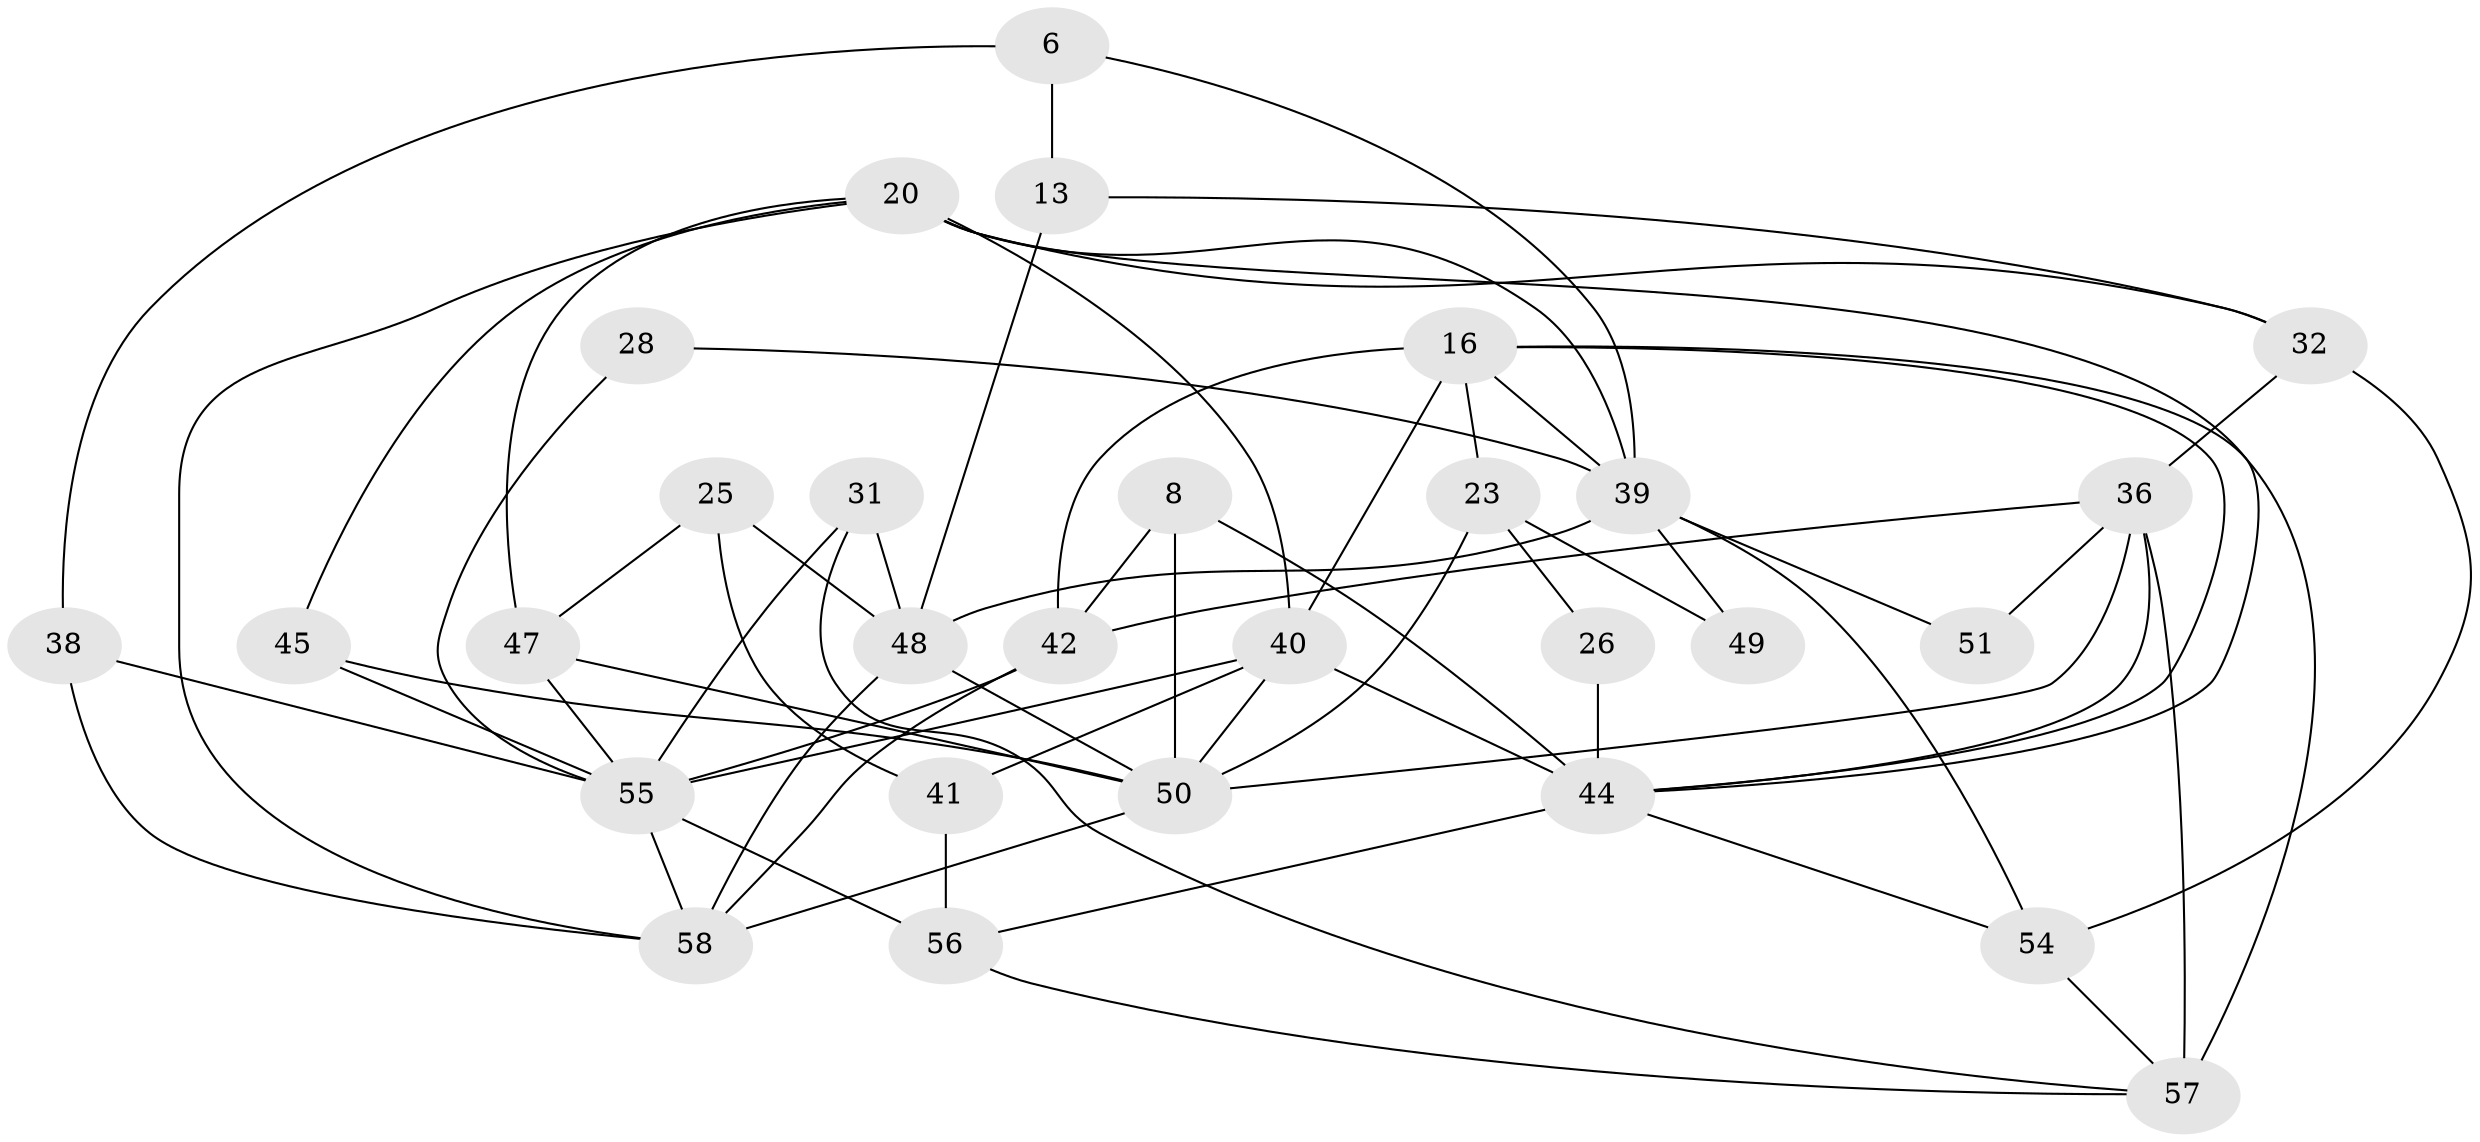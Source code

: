 // original degree distribution, {5: 0.25862068965517243, 4: 0.20689655172413793, 8: 0.034482758620689655, 2: 0.15517241379310345, 3: 0.25862068965517243, 6: 0.08620689655172414}
// Generated by graph-tools (version 1.1) at 2025/53/03/04/25 21:53:54]
// undirected, 29 vertices, 66 edges
graph export_dot {
graph [start="1"]
  node [color=gray90,style=filled];
  6;
  8;
  13;
  16;
  20 [super="+15"];
  23;
  25;
  26;
  28;
  31;
  32 [super="+22"];
  36 [super="+29"];
  38 [super="+2"];
  39 [super="+18"];
  40 [super="+37"];
  41;
  42 [super="+17"];
  44 [super="+10+35"];
  45;
  47;
  48 [super="+12+34+30"];
  49;
  50 [super="+14+43"];
  51;
  54;
  55 [super="+19+53"];
  56 [super="+46"];
  57 [super="+52"];
  58 [super="+21"];
  6 -- 39;
  6 -- 13;
  6 -- 38;
  8 -- 42;
  8 -- 44;
  8 -- 50;
  13 -- 32;
  13 -- 48 [weight=2];
  16 -- 57 [weight=2];
  16 -- 40;
  16 -- 23;
  16 -- 39;
  16 -- 42 [weight=2];
  16 -- 44;
  20 -- 40;
  20 -- 39 [weight=2];
  20 -- 45;
  20 -- 47;
  20 -- 32;
  20 -- 58;
  20 -- 44;
  23 -- 50;
  23 -- 26;
  23 -- 49;
  25 -- 47;
  25 -- 48 [weight=2];
  25 -- 41;
  26 -- 44;
  28 -- 39;
  28 -- 55;
  31 -- 55 [weight=2];
  31 -- 48 [weight=2];
  31 -- 57;
  32 -- 54;
  32 -- 36 [weight=2];
  36 -- 51;
  36 -- 44 [weight=2];
  36 -- 57;
  36 -- 42;
  36 -- 50;
  38 -- 58 [weight=3];
  38 -- 55;
  39 -- 48;
  39 -- 49;
  39 -- 51;
  39 -- 54;
  40 -- 41;
  40 -- 55 [weight=2];
  40 -- 50 [weight=2];
  40 -- 44;
  41 -- 56;
  42 -- 58;
  42 -- 55;
  44 -- 54;
  44 -- 56 [weight=3];
  45 -- 50;
  45 -- 55;
  47 -- 50;
  47 -- 55;
  48 -- 58 [weight=3];
  48 -- 50 [weight=4];
  50 -- 58;
  54 -- 57;
  55 -- 56;
  55 -- 58;
  56 -- 57;
}
